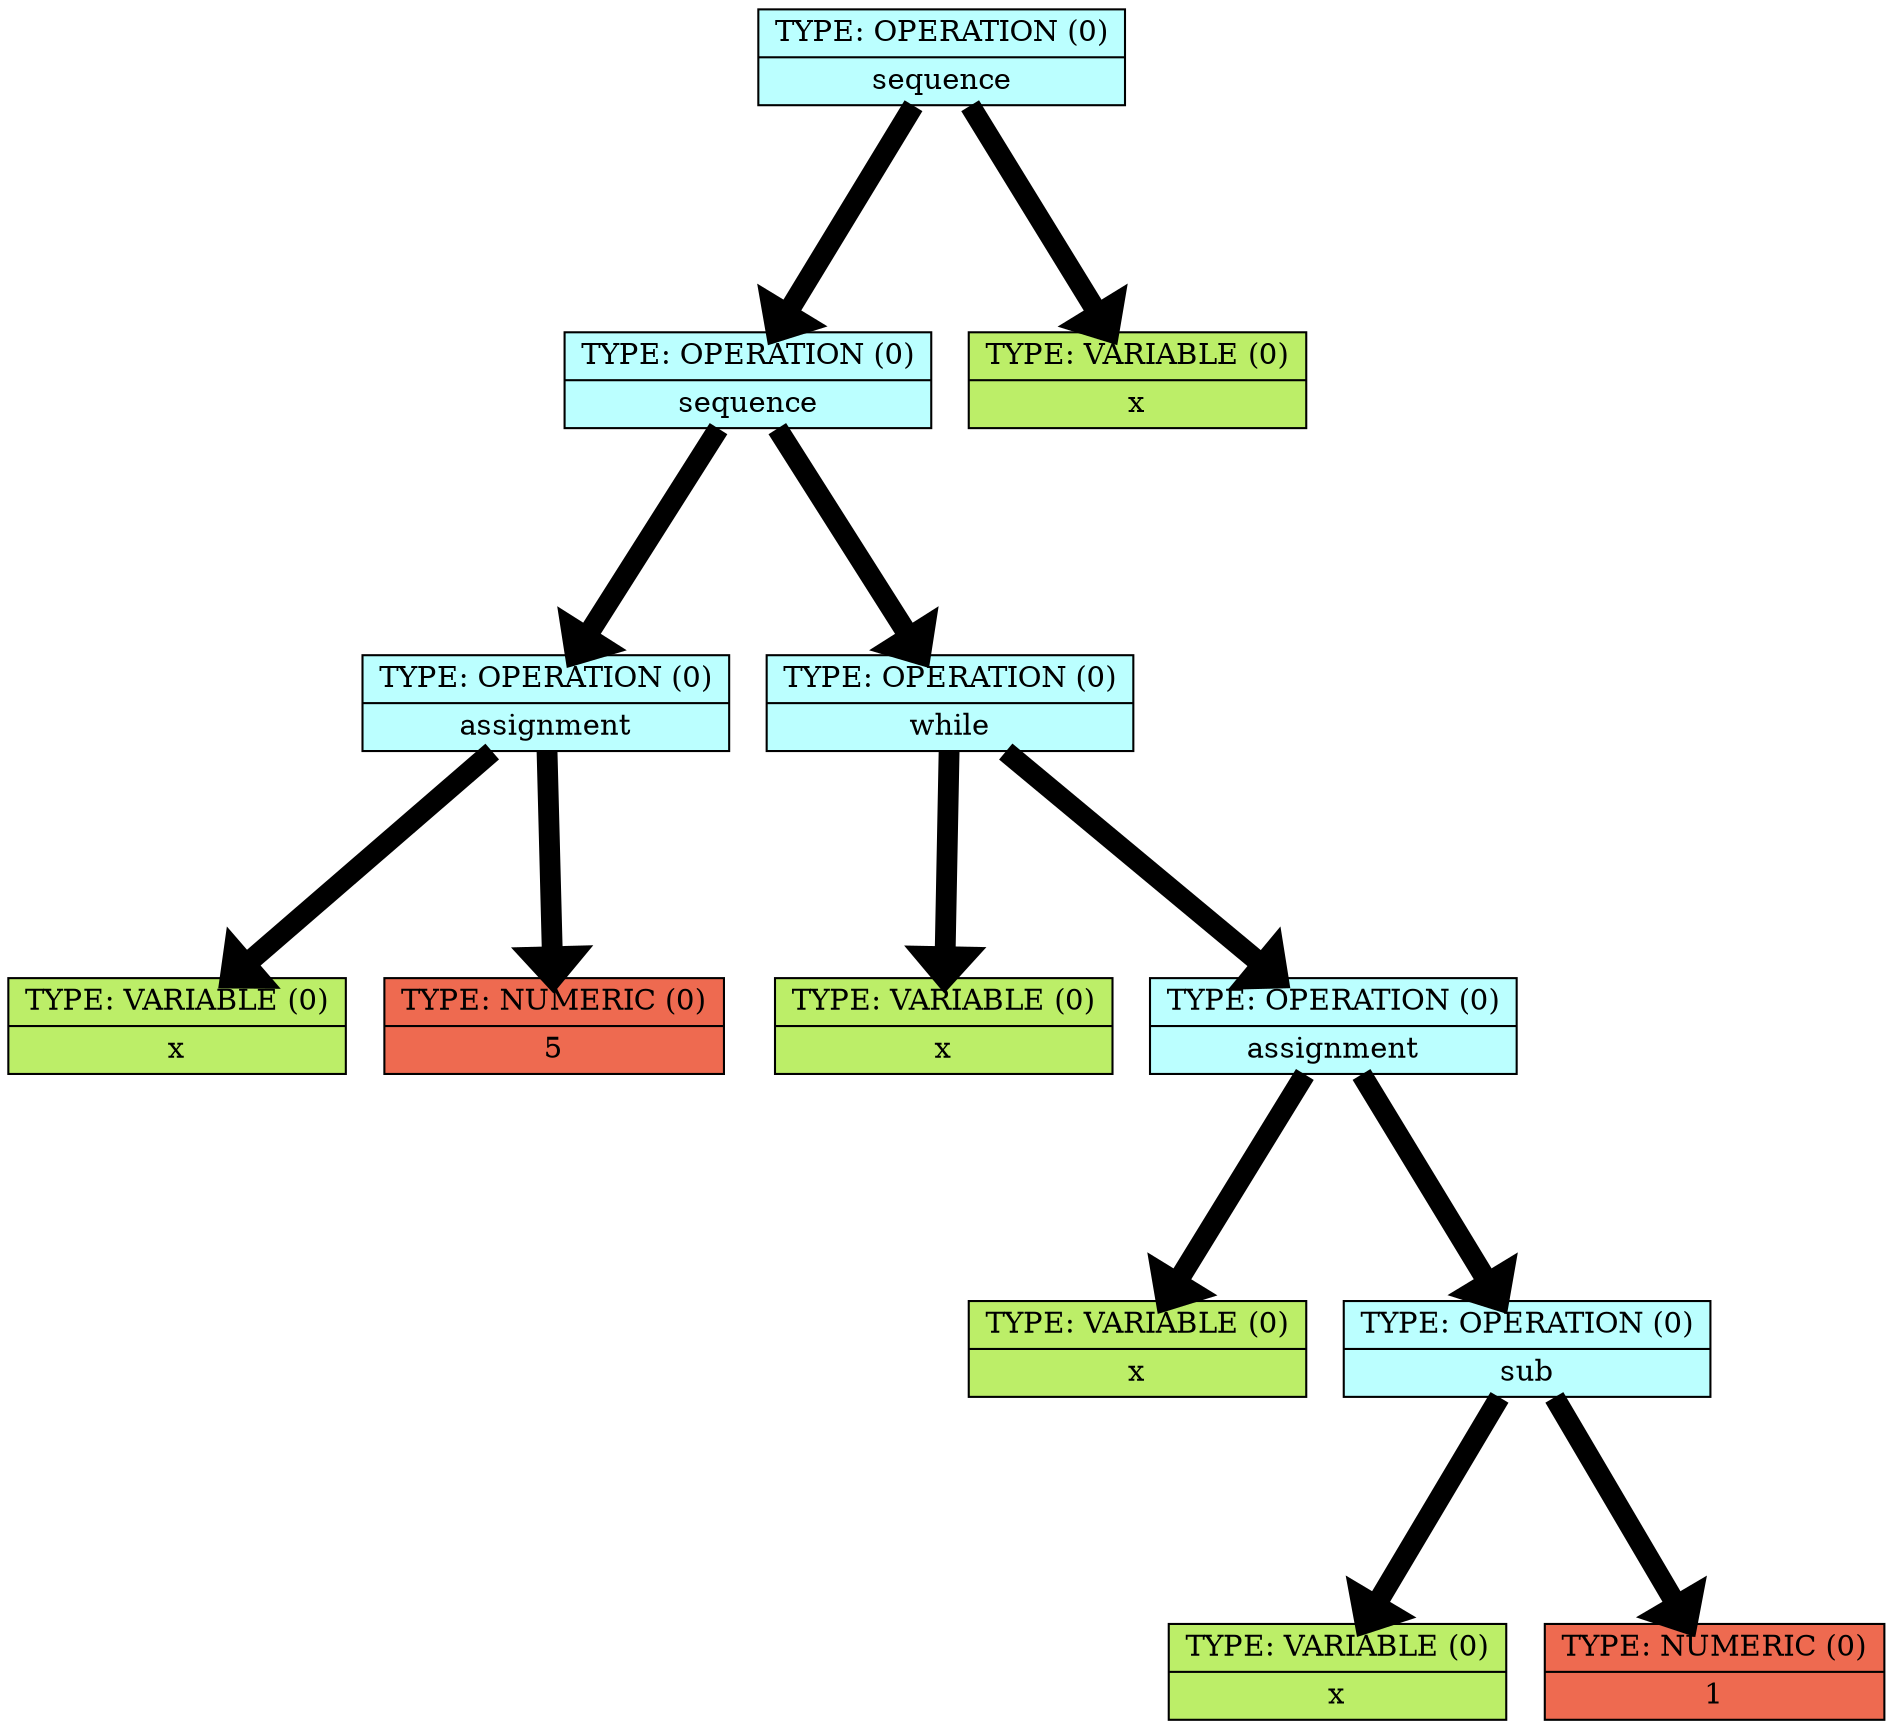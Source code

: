 digraph structs {    
rankdir = TB;        
graph [dpi = 200];   
ranksep = 1.5;       
edge[penwidth = 10]; 
cell0 [style = filled, color = black, shape=record, 
fillcolor = paleturquoise1, label = " { <ptr> TYPE: OPERATION (0) | sequence} " ];                         
cell1 [style = filled, color = black, shape=record, 
fillcolor = paleturquoise1, label = " { <ptr> TYPE: OPERATION (0) | sequence} " ];                         
cell2 [style = filled, color = black, shape=record, 
fillcolor = paleturquoise1, label = " { <ptr> TYPE: OPERATION (0) | assignment} " ];                         
cell3 [style = filled, color = black, shape=record, 
fillcolor = darkolivegreen2, label = " { <ptr> TYPE: VARIABLE (0) | x} " ];                         
cell4 [style = filled, color = black, shape=record, 
fillcolor = coral2, label = " { <ptr> TYPE: NUMERIC (0) | 5} " ];                         
cell5 [style = filled, color = black, shape=record, 
fillcolor = paleturquoise1, label = " { <ptr> TYPE: OPERATION (0) | while} " ];                         
cell6 [style = filled, color = black, shape=record, 
fillcolor = darkolivegreen2, label = " { <ptr> TYPE: VARIABLE (0) | x} " ];                         
cell7 [style = filled, color = black, shape=record, 
fillcolor = paleturquoise1, label = " { <ptr> TYPE: OPERATION (0) | assignment} " ];                         
cell8 [style = filled, color = black, shape=record, 
fillcolor = darkolivegreen2, label = " { <ptr> TYPE: VARIABLE (0) | x} " ];                         
cell9 [style = filled, color = black, shape=record, 
fillcolor = paleturquoise1, label = " { <ptr> TYPE: OPERATION (0) | sub} " ];                         
cell10 [style = filled, color = black, shape=record, 
fillcolor = darkolivegreen2, label = " { <ptr> TYPE: VARIABLE (0) | x} " ];                         
cell11 [style = filled, color = black, shape=record, 
fillcolor = coral2, label = " { <ptr> TYPE: NUMERIC (0) | 1} " ];                         
cell12 [style = filled, color = black, shape=record, 
fillcolor = darkolivegreen2, label = " { <ptr> TYPE: VARIABLE (0) | x} " ];                         
cell0 -> cell1;
cell1 -> cell2;
cell2 -> cell3;
cell2 -> cell4;
cell1 -> cell5;
cell5 -> cell6;
cell5 -> cell7;
cell7 -> cell8;
cell7 -> cell9;
cell9 -> cell10;
cell9 -> cell11;
cell0 -> cell12;
}
